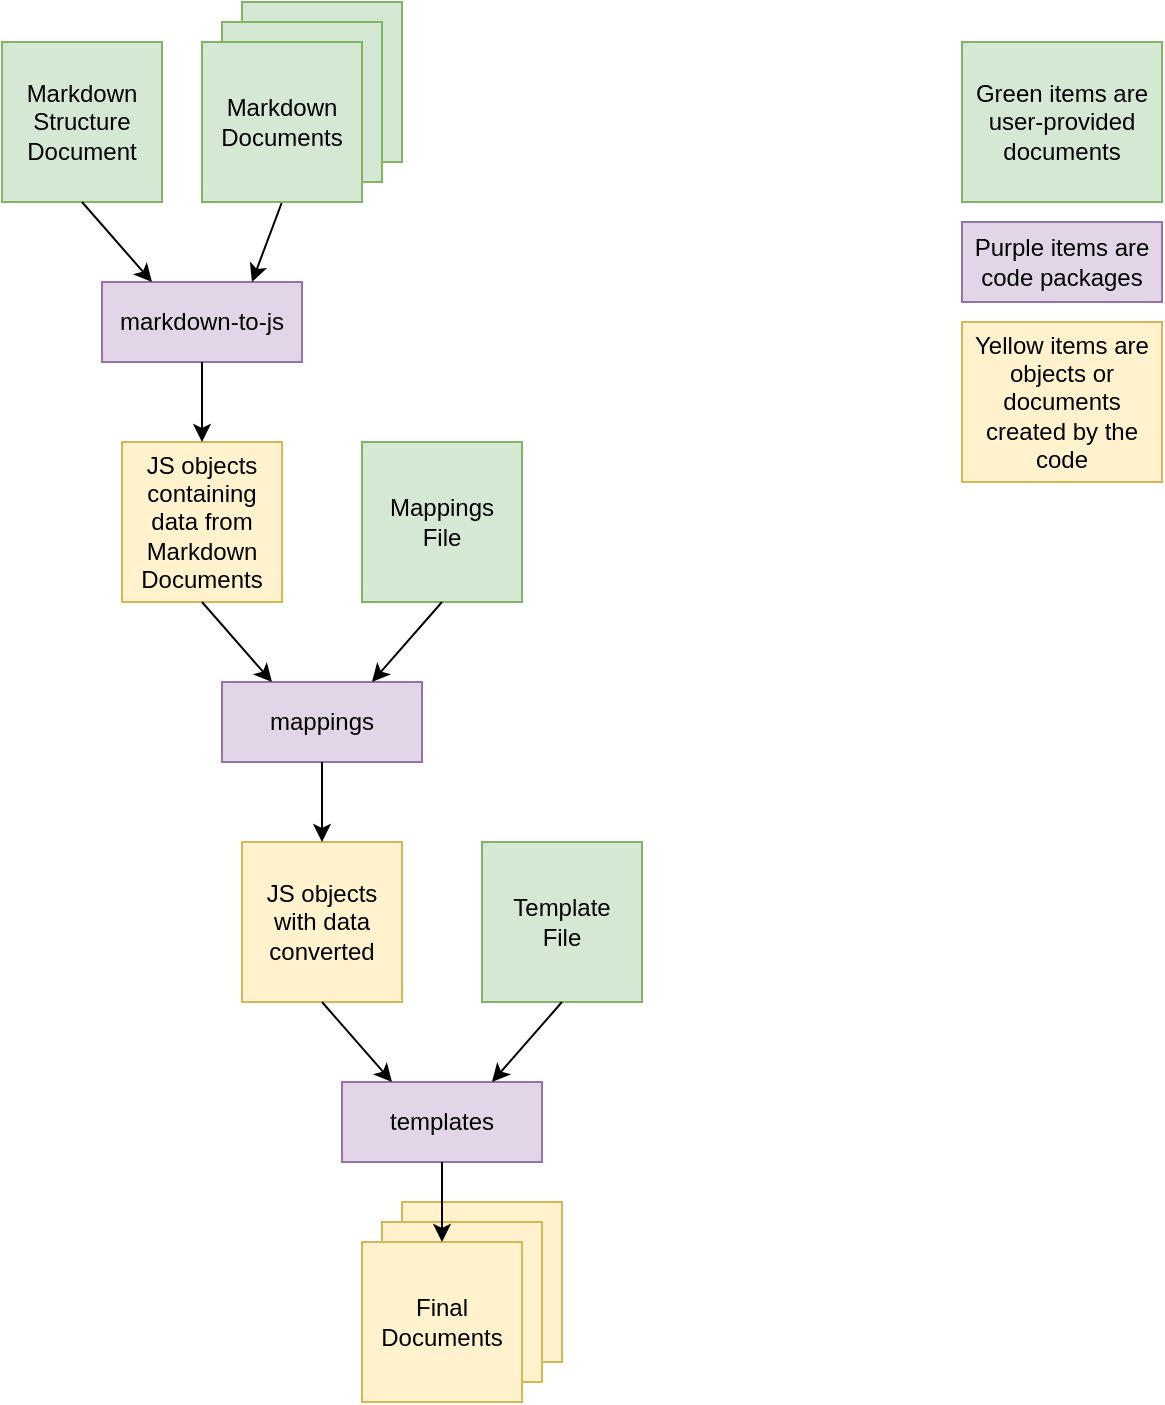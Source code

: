 <mxfile version="14.7.3" type="device"><diagram id="7afk7fnc0OemgANPkIOI" name="Page-1"><mxGraphModel dx="1038" dy="491" grid="1" gridSize="10" guides="1" tooltips="1" connect="1" arrows="1" fold="1" page="1" pageScale="1" pageWidth="827" pageHeight="1169" math="0" shadow="0"><root><mxCell id="0"/><mxCell id="1" parent="0"/><mxCell id="7aIuzLCG460D4bqcayj1-1" value="Markdown&lt;br&gt;Structure&lt;br&gt;Document" style="rounded=0;whiteSpace=wrap;html=1;fillColor=#d5e8d4;strokeColor=#82b366;" parent="1" vertex="1"><mxGeometry x="40" y="40" width="80" height="80" as="geometry"/></mxCell><mxCell id="7aIuzLCG460D4bqcayj1-2" value="Markdown&lt;br&gt;Documents" style="rounded=0;whiteSpace=wrap;html=1;fillColor=#d5e8d4;strokeColor=#82b366;" parent="1" vertex="1"><mxGeometry x="160" y="20" width="80" height="80" as="geometry"/></mxCell><mxCell id="7aIuzLCG460D4bqcayj1-4" value="markdown-to-js" style="rounded=0;whiteSpace=wrap;html=1;fillColor=#e1d5e7;strokeColor=#9673a6;" parent="1" vertex="1"><mxGeometry x="90" y="160" width="100" height="40" as="geometry"/></mxCell><mxCell id="7aIuzLCG460D4bqcayj1-5" value="" style="endArrow=classic;html=1;exitX=0.5;exitY=1;exitDx=0;exitDy=0;entryX=0.25;entryY=0;entryDx=0;entryDy=0;" parent="1" source="7aIuzLCG460D4bqcayj1-1" target="7aIuzLCG460D4bqcayj1-4" edge="1"><mxGeometry width="50" height="50" relative="1" as="geometry"><mxPoint x="390" y="310" as="sourcePoint"/><mxPoint x="440" y="260" as="targetPoint"/></mxGeometry></mxCell><mxCell id="7aIuzLCG460D4bqcayj1-6" value="" style="endArrow=classic;html=1;exitX=0.5;exitY=1;exitDx=0;exitDy=0;entryX=0.75;entryY=0;entryDx=0;entryDy=0;" parent="1" source="2TVUlYVX8MOfOoXzLyEe-2" target="7aIuzLCG460D4bqcayj1-4" edge="1"><mxGeometry width="50" height="50" relative="1" as="geometry"><mxPoint x="90" y="170" as="sourcePoint"/><mxPoint x="130" y="210" as="targetPoint"/></mxGeometry></mxCell><mxCell id="7aIuzLCG460D4bqcayj1-7" value="JS objects containing data from Markdown Documents" style="rounded=0;whiteSpace=wrap;html=1;fillColor=#fff2cc;strokeColor=#d6b656;" parent="1" vertex="1"><mxGeometry x="100" y="240" width="80" height="80" as="geometry"/></mxCell><mxCell id="7aIuzLCG460D4bqcayj1-8" value="" style="endArrow=classic;html=1;exitX=0.5;exitY=1;exitDx=0;exitDy=0;entryX=0.5;entryY=0;entryDx=0;entryDy=0;" parent="1" source="7aIuzLCG460D4bqcayj1-4" target="7aIuzLCG460D4bqcayj1-7" edge="1"><mxGeometry width="50" height="50" relative="1" as="geometry"><mxPoint x="390" y="300" as="sourcePoint"/><mxPoint x="440" y="250" as="targetPoint"/></mxGeometry></mxCell><mxCell id="7aIuzLCG460D4bqcayj1-9" value="Mappings&lt;br&gt;File" style="rounded=0;whiteSpace=wrap;html=1;fillColor=#d5e8d4;strokeColor=#82b366;" parent="1" vertex="1"><mxGeometry x="220" y="240" width="80" height="80" as="geometry"/></mxCell><mxCell id="7aIuzLCG460D4bqcayj1-10" value="mappings" style="rounded=0;whiteSpace=wrap;html=1;fillColor=#e1d5e7;strokeColor=#9673a6;" parent="1" vertex="1"><mxGeometry x="150" y="360" width="100" height="40" as="geometry"/></mxCell><mxCell id="7aIuzLCG460D4bqcayj1-11" value="" style="endArrow=classic;html=1;exitX=0.5;exitY=1;exitDx=0;exitDy=0;entryX=0.25;entryY=0;entryDx=0;entryDy=0;" parent="1" source="7aIuzLCG460D4bqcayj1-7" target="7aIuzLCG460D4bqcayj1-10" edge="1"><mxGeometry width="50" height="50" relative="1" as="geometry"><mxPoint x="390" y="360" as="sourcePoint"/><mxPoint x="440" y="310" as="targetPoint"/></mxGeometry></mxCell><mxCell id="7aIuzLCG460D4bqcayj1-12" value="" style="endArrow=classic;html=1;exitX=0.5;exitY=1;exitDx=0;exitDy=0;entryX=0.75;entryY=0;entryDx=0;entryDy=0;" parent="1" source="7aIuzLCG460D4bqcayj1-9" target="7aIuzLCG460D4bqcayj1-10" edge="1"><mxGeometry width="50" height="50" relative="1" as="geometry"><mxPoint x="390" y="360" as="sourcePoint"/><mxPoint x="440" y="310" as="targetPoint"/></mxGeometry></mxCell><mxCell id="7aIuzLCG460D4bqcayj1-13" value="JS objects with data converted" style="rounded=0;whiteSpace=wrap;html=1;fillColor=#fff2cc;strokeColor=#d6b656;" parent="1" vertex="1"><mxGeometry x="160" y="440" width="80" height="80" as="geometry"/></mxCell><mxCell id="7aIuzLCG460D4bqcayj1-14" value="" style="endArrow=classic;html=1;exitX=0.5;exitY=1;exitDx=0;exitDy=0;entryX=0.5;entryY=0;entryDx=0;entryDy=0;" parent="1" source="7aIuzLCG460D4bqcayj1-10" target="7aIuzLCG460D4bqcayj1-13" edge="1"><mxGeometry width="50" height="50" relative="1" as="geometry"><mxPoint x="390" y="460" as="sourcePoint"/><mxPoint x="440" y="410" as="targetPoint"/></mxGeometry></mxCell><mxCell id="7aIuzLCG460D4bqcayj1-15" value="templates" style="rounded=0;whiteSpace=wrap;html=1;fillColor=#e1d5e7;strokeColor=#9673a6;" parent="1" vertex="1"><mxGeometry x="210" y="560" width="100" height="40" as="geometry"/></mxCell><mxCell id="7aIuzLCG460D4bqcayj1-16" value="Template&lt;br&gt;File" style="rounded=0;whiteSpace=wrap;html=1;fillColor=#d5e8d4;strokeColor=#82b366;" parent="1" vertex="1"><mxGeometry x="280" y="440" width="80" height="80" as="geometry"/></mxCell><mxCell id="7aIuzLCG460D4bqcayj1-17" value="Final Documents" style="rounded=0;whiteSpace=wrap;html=1;fillColor=#fff2cc;strokeColor=#d6b656;" parent="1" vertex="1"><mxGeometry x="240" y="620" width="80" height="80" as="geometry"/></mxCell><mxCell id="7aIuzLCG460D4bqcayj1-18" value="" style="endArrow=classic;html=1;exitX=0.5;exitY=1;exitDx=0;exitDy=0;entryX=0.25;entryY=0;entryDx=0;entryDy=0;" parent="1" source="7aIuzLCG460D4bqcayj1-13" target="7aIuzLCG460D4bqcayj1-15" edge="1"><mxGeometry width="50" height="50" relative="1" as="geometry"><mxPoint x="390" y="520" as="sourcePoint"/><mxPoint x="440" y="470" as="targetPoint"/></mxGeometry></mxCell><mxCell id="7aIuzLCG460D4bqcayj1-19" value="" style="endArrow=classic;html=1;exitX=0.5;exitY=1;exitDx=0;exitDy=0;entryX=0.75;entryY=0;entryDx=0;entryDy=0;" parent="1" source="7aIuzLCG460D4bqcayj1-16" target="7aIuzLCG460D4bqcayj1-15" edge="1"><mxGeometry width="50" height="50" relative="1" as="geometry"><mxPoint x="390" y="520" as="sourcePoint"/><mxPoint x="440" y="470" as="targetPoint"/></mxGeometry></mxCell><mxCell id="7aIuzLCG460D4bqcayj1-21" value="Green items are user-provided documents" style="rounded=0;whiteSpace=wrap;html=1;fillColor=#d5e8d4;strokeColor=#82b366;" parent="1" vertex="1"><mxGeometry x="520" y="40" width="100" height="80" as="geometry"/></mxCell><mxCell id="7aIuzLCG460D4bqcayj1-22" value="Purple items are code packages" style="rounded=0;whiteSpace=wrap;html=1;fillColor=#e1d5e7;strokeColor=#9673a6;" parent="1" vertex="1"><mxGeometry x="520" y="130" width="100" height="40" as="geometry"/></mxCell><mxCell id="7aIuzLCG460D4bqcayj1-23" value="Yellow items are objects or documents created by the code" style="rounded=0;whiteSpace=wrap;html=1;fillColor=#fff2cc;strokeColor=#d6b656;" parent="1" vertex="1"><mxGeometry x="520" y="180" width="100" height="80" as="geometry"/></mxCell><mxCell id="2TVUlYVX8MOfOoXzLyEe-1" value="Markdown&lt;br&gt;Documents" style="rounded=0;whiteSpace=wrap;html=1;fillColor=#d5e8d4;strokeColor=#82b366;" vertex="1" parent="1"><mxGeometry x="150" y="30" width="80" height="80" as="geometry"/></mxCell><mxCell id="2TVUlYVX8MOfOoXzLyEe-2" value="Markdown&lt;br&gt;Documents" style="rounded=0;whiteSpace=wrap;html=1;fillColor=#d5e8d4;strokeColor=#82b366;" vertex="1" parent="1"><mxGeometry x="140" y="40" width="80" height="80" as="geometry"/></mxCell><mxCell id="2TVUlYVX8MOfOoXzLyEe-3" value="Final Documents" style="rounded=0;whiteSpace=wrap;html=1;fillColor=#fff2cc;strokeColor=#d6b656;" vertex="1" parent="1"><mxGeometry x="230" y="630" width="80" height="80" as="geometry"/></mxCell><mxCell id="2TVUlYVX8MOfOoXzLyEe-4" value="Final Documents" style="rounded=0;whiteSpace=wrap;html=1;fillColor=#fff2cc;strokeColor=#d6b656;" vertex="1" parent="1"><mxGeometry x="220" y="640" width="80" height="80" as="geometry"/></mxCell><mxCell id="7aIuzLCG460D4bqcayj1-20" value="" style="endArrow=classic;html=1;exitX=0.5;exitY=1;exitDx=0;exitDy=0;" parent="1" source="7aIuzLCG460D4bqcayj1-15" edge="1"><mxGeometry width="50" height="50" relative="1" as="geometry"><mxPoint x="390" y="520" as="sourcePoint"/><mxPoint x="260" y="640" as="targetPoint"/></mxGeometry></mxCell></root></mxGraphModel></diagram></mxfile>